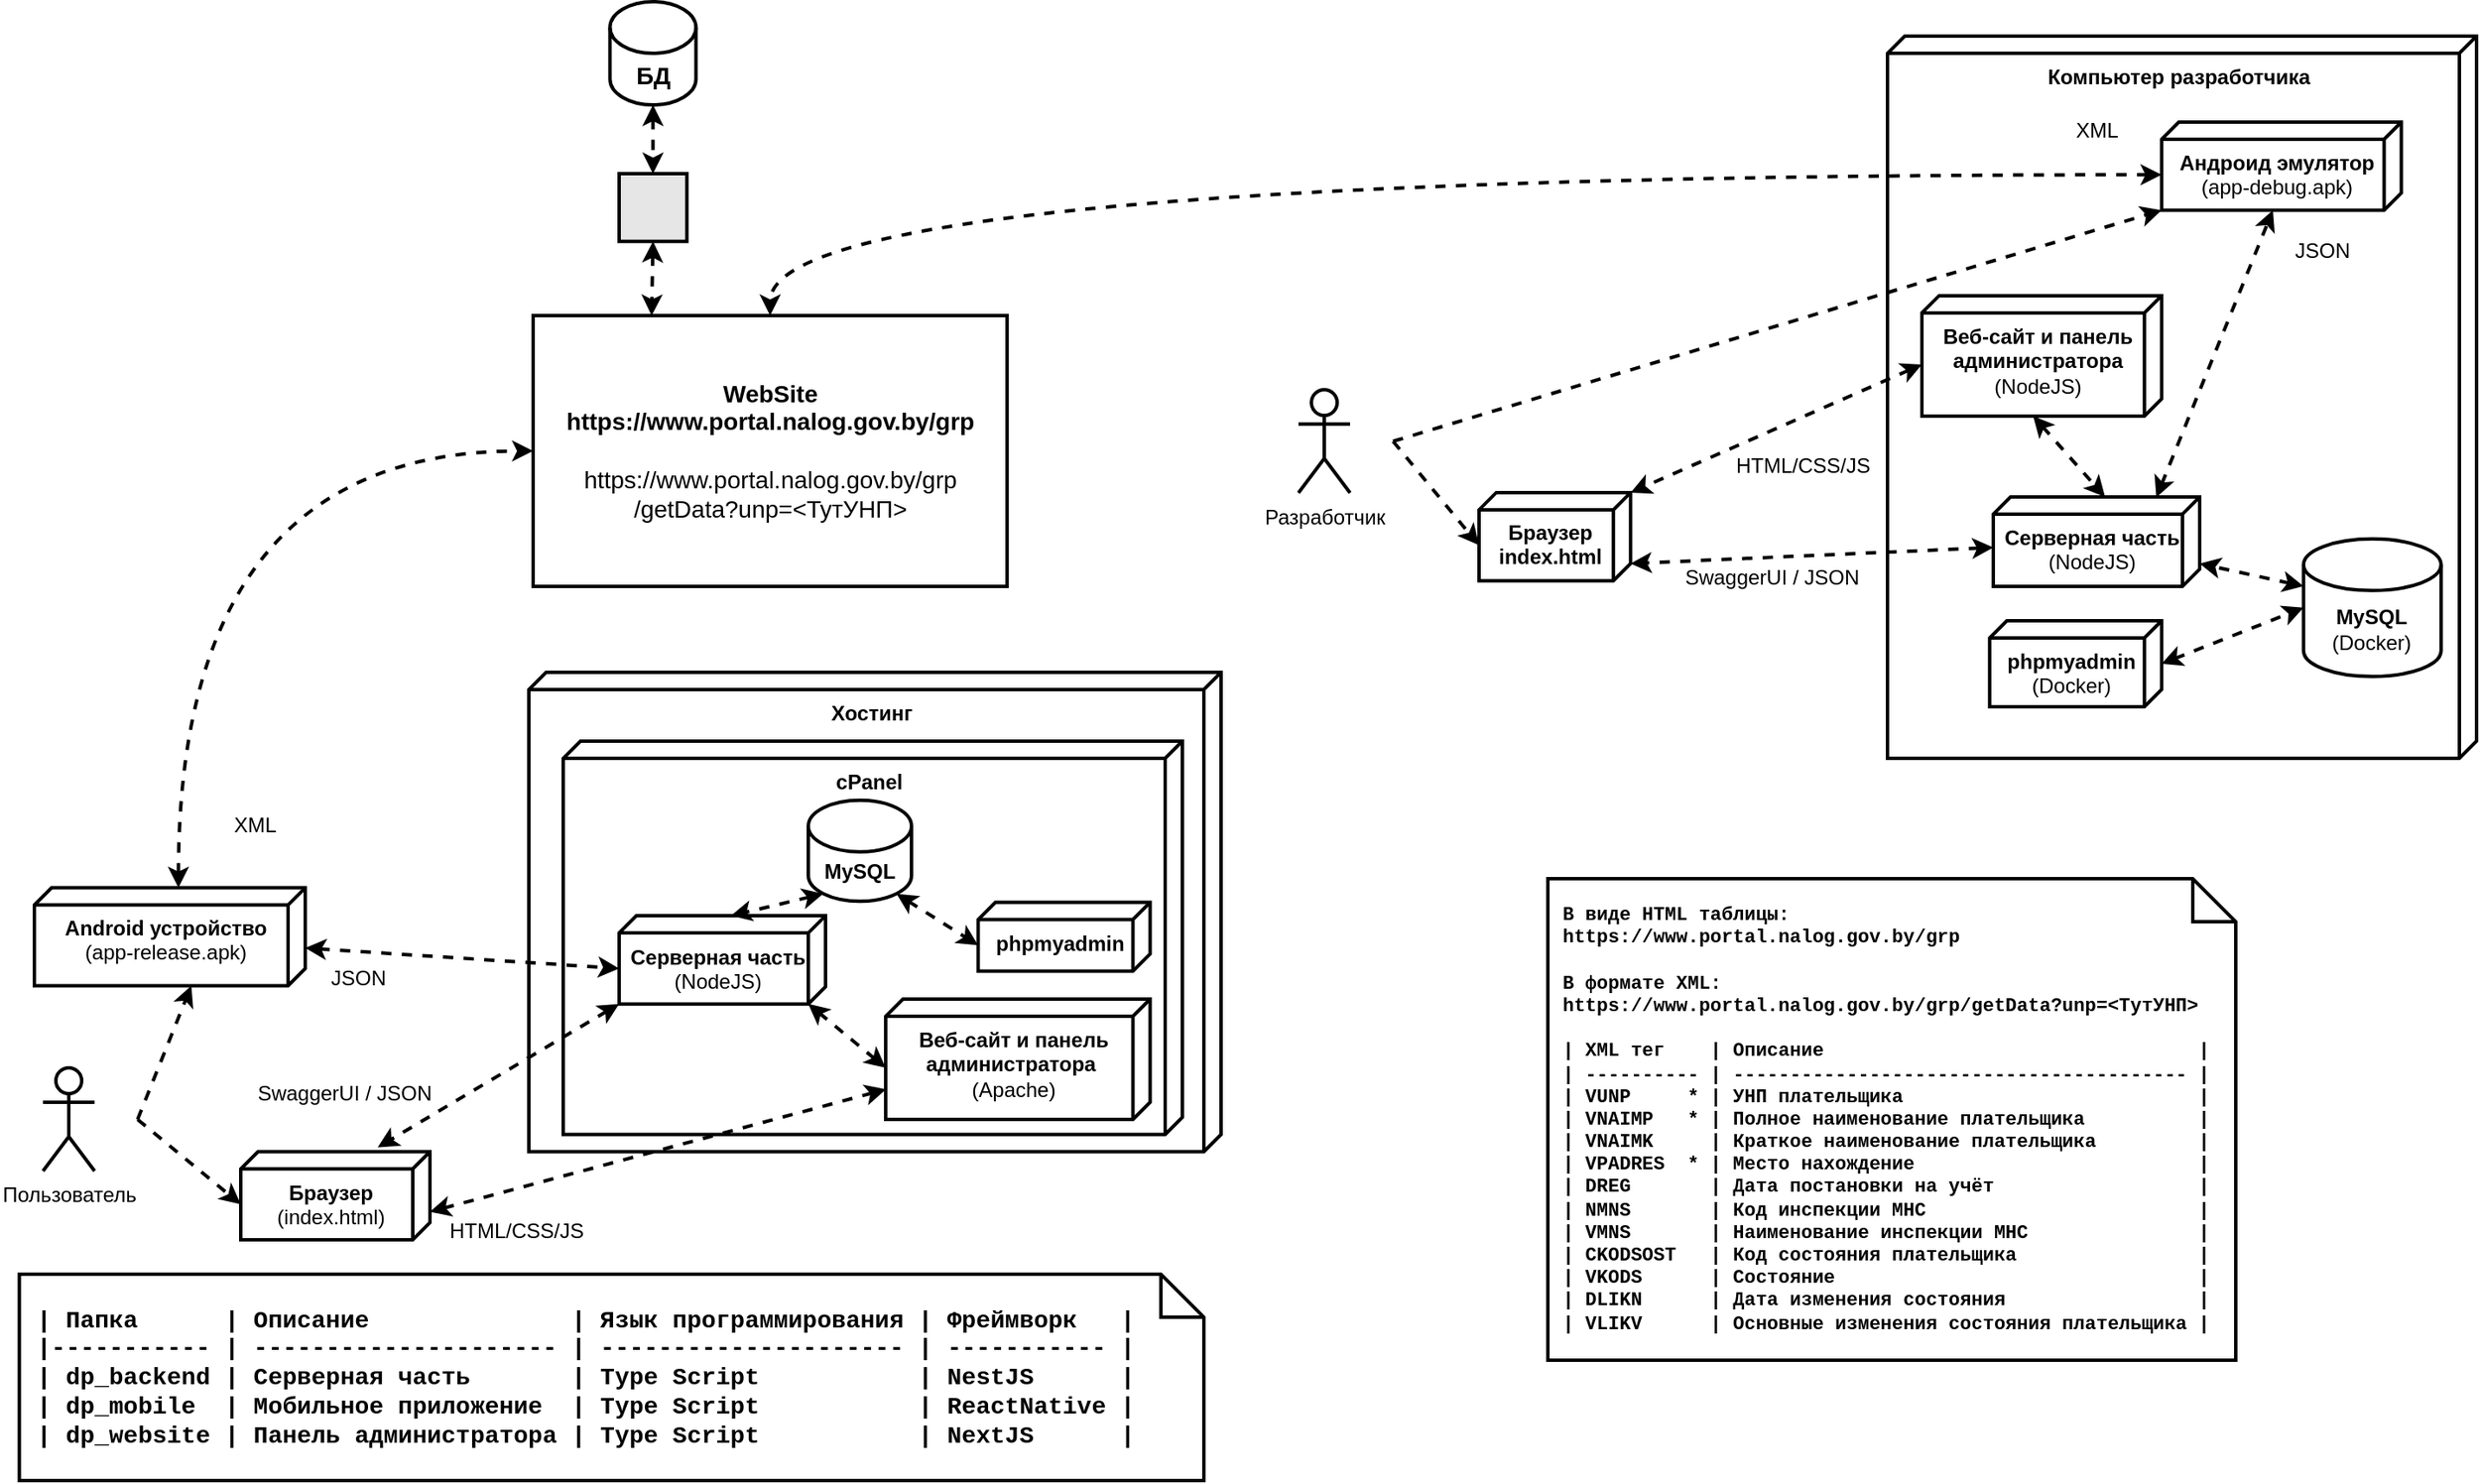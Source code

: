 <mxfile version="21.2.8" type="device">
  <diagram name="Page-1" id="OetioPfNmLHFrP7oLKgd">
    <mxGraphModel dx="1036" dy="1441" grid="1" gridSize="10" guides="1" tooltips="1" connect="1" arrows="1" fold="1" page="1" pageScale="1" pageWidth="1169" pageHeight="827" math="0" shadow="0">
      <root>
        <mxCell id="0" />
        <mxCell id="1" parent="0" />
        <mxCell id="HAs07Vb2yDyYpHGE5RWg-5" style="rounded=0;orthogonalLoop=1;jettySize=auto;html=1;exitX=0.5;exitY=1;exitDx=0;exitDy=0;exitPerimeter=0;entryX=0.5;entryY=0;entryDx=0;entryDy=0;dashed=1;startArrow=classic;startFill=1;strokeWidth=2;" parent="1" source="pp7Ev5J0LX0MxaTs44WF-2" target="pp7Ev5J0LX0MxaTs44WF-8" edge="1">
          <mxGeometry relative="1" as="geometry" />
        </mxCell>
        <mxCell id="pp7Ev5J0LX0MxaTs44WF-2" value="БД" style="shape=cylinder3;whiteSpace=wrap;html=1;boundedLbl=1;backgroundOutline=1;size=15;fontSize=14;strokeWidth=2;fontStyle=1" parent="1" vertex="1">
          <mxGeometry x="364.68" y="-60" width="50" height="60" as="geometry" />
        </mxCell>
        <mxCell id="pp7Ev5J0LX0MxaTs44WF-3" value="&lt;b style=&quot;font-size: 14px;&quot;&gt;WebSite&lt;br&gt;&lt;/b&gt;&lt;b style=&quot;border-color: var(--border-color); font-size: 14px;&quot;&gt;https://www.portal.nalog.gov.by/grp&lt;/b&gt;&lt;b style=&quot;font-size: 14px;&quot;&gt;&lt;br&gt;&lt;/b&gt;&lt;br style=&quot;font-size: 14px;&quot;&gt;https://www.portal.nalog.gov.by/grp&lt;br style=&quot;font-size: 14px;&quot;&gt;/getData?unp=&amp;lt;ТутУНП&amp;gt;" style="rounded=0;whiteSpace=wrap;html=1;fontSize=14;strokeWidth=2;" parent="1" vertex="1">
          <mxGeometry x="320" y="122.52" width="275.59" height="157.48" as="geometry" />
        </mxCell>
        <mxCell id="HAs07Vb2yDyYpHGE5RWg-6" style="rounded=0;orthogonalLoop=1;jettySize=auto;html=1;exitX=0.5;exitY=1;exitDx=0;exitDy=0;entryX=0.25;entryY=0;entryDx=0;entryDy=0;dashed=1;startArrow=classic;startFill=1;strokeWidth=2;" parent="1" source="pp7Ev5J0LX0MxaTs44WF-8" target="pp7Ev5J0LX0MxaTs44WF-3" edge="1">
          <mxGeometry relative="1" as="geometry" />
        </mxCell>
        <mxCell id="pp7Ev5J0LX0MxaTs44WF-8" value="" style="rounded=0;whiteSpace=wrap;html=1;fillColor=#E6E6E6;fontSize=14;strokeWidth=2;" parent="1" vertex="1">
          <mxGeometry x="370" y="40.0" width="39.37" height="39.37" as="geometry" />
        </mxCell>
        <mxCell id="pp7Ev5J0LX0MxaTs44WF-33" style="rounded=0;orthogonalLoop=1;jettySize=auto;html=1;exitX=1;exitY=0.5;exitDx=0;exitDy=0;entryX=0;entryY=0;entryDx=56.89;entryDy=66.25;entryPerimeter=0;dashed=1;strokeWidth=2;" parent="1" source="pp7Ev5J0LX0MxaTs44WF-34" target="pp7Ev5J0LX0MxaTs44WF-52" edge="1">
          <mxGeometry relative="1" as="geometry" />
        </mxCell>
        <mxCell id="pp7Ev5J0LX0MxaTs44WF-66" style="rounded=0;orthogonalLoop=1;jettySize=auto;html=1;exitX=1;exitY=0.5;exitDx=0;exitDy=0;entryX=0;entryY=0;entryDx=30.63;entryDy=110;entryPerimeter=0;dashed=1;strokeWidth=2;" parent="1" source="pp7Ev5J0LX0MxaTs44WF-34" target="pp7Ev5J0LX0MxaTs44WF-63" edge="1">
          <mxGeometry relative="1" as="geometry" />
        </mxCell>
        <mxCell id="pp7Ev5J0LX0MxaTs44WF-34" value="" style="rounded=0;whiteSpace=wrap;html=1;fillColor=none;strokeColor=none;" parent="1" vertex="1">
          <mxGeometry x="10" y="530" width="80" height="120" as="geometry" />
        </mxCell>
        <mxCell id="pp7Ev5J0LX0MxaTs44WF-35" value="&lt;b&gt;Хостинг&lt;/b&gt;" style="verticalAlign=top;align=center;shape=cube;size=10;direction=south;html=1;boundedLbl=1;spacingLeft=5;whiteSpace=wrap;strokeWidth=2;" parent="1" vertex="1">
          <mxGeometry x="317.5" y="330" width="402.5" height="278.74" as="geometry" />
        </mxCell>
        <mxCell id="pp7Ev5J0LX0MxaTs44WF-36" value="&lt;b&gt;Компьютер разработчика&lt;/b&gt;" style="verticalAlign=top;align=center;shape=cube;size=10;direction=south;html=1;boundedLbl=1;spacingLeft=5;whiteSpace=wrap;strokeWidth=2;" parent="1" vertex="1">
          <mxGeometry x="1107.5" y="-40" width="342.5" height="420" as="geometry" />
        </mxCell>
        <mxCell id="pp7Ev5J0LX0MxaTs44WF-38" value="&lt;b&gt;cPanel&lt;/b&gt;" style="verticalAlign=top;align=center;shape=cube;size=10;direction=south;fontStyle=0;html=1;boundedLbl=1;spacingLeft=5;whiteSpace=wrap;strokeWidth=2;" parent="1" vertex="1">
          <mxGeometry x="337.5" y="370" width="360" height="228.74" as="geometry" />
        </mxCell>
        <mxCell id="pp7Ev5J0LX0MxaTs44WF-117" style="rounded=0;orthogonalLoop=1;jettySize=auto;html=1;exitX=1;exitY=1;exitDx=0;exitDy=0;exitPerimeter=0;entryX=-0.049;entryY=0.276;entryDx=0;entryDy=0;entryPerimeter=0;dashed=1;strokeWidth=2;startArrow=classic;startFill=1;" parent="1" source="pp7Ev5J0LX0MxaTs44WF-41" target="pp7Ev5J0LX0MxaTs44WF-63" edge="1">
          <mxGeometry relative="1" as="geometry" />
        </mxCell>
        <mxCell id="pp7Ev5J0LX0MxaTs44WF-41" value="&lt;b&gt;Серверная часть&lt;/b&gt;&lt;br&gt;(NodeJS)&lt;br&gt;" style="verticalAlign=top;align=center;shape=cube;size=10;direction=south;html=1;boundedLbl=1;spacingLeft=5;whiteSpace=wrap;strokeWidth=2;" parent="1" vertex="1">
          <mxGeometry x="370" y="471.56" width="120" height="51.26" as="geometry" />
        </mxCell>
        <mxCell id="pp7Ev5J0LX0MxaTs44WF-98" style="rounded=0;orthogonalLoop=1;jettySize=auto;html=1;exitX=0;exitY=0;exitDx=25.0;exitDy=0;exitPerimeter=0;entryX=0;entryY=0.5;entryDx=0;entryDy=0;entryPerimeter=0;dashed=1;startArrow=classic;startFill=1;strokeWidth=2;" parent="1" source="pp7Ev5J0LX0MxaTs44WF-42" target="pp7Ev5J0LX0MxaTs44WF-47" edge="1">
          <mxGeometry relative="1" as="geometry" />
        </mxCell>
        <mxCell id="pp7Ev5J0LX0MxaTs44WF-42" value="phpmyadmin&lt;br&gt;&lt;span style=&quot;font-weight: normal;&quot;&gt;(Docker)&lt;/span&gt;" style="verticalAlign=top;align=center;shape=cube;size=10;direction=south;html=1;boundedLbl=1;spacingLeft=5;whiteSpace=wrap;strokeWidth=2;fontStyle=1" parent="1" vertex="1">
          <mxGeometry x="1166.88" y="300" width="100" height="50" as="geometry" />
        </mxCell>
        <mxCell id="pp7Ev5J0LX0MxaTs44WF-142" style="edgeStyle=none;rounded=0;orthogonalLoop=1;jettySize=auto;html=1;exitX=0.145;exitY=1;exitDx=0;exitDy=-4.35;exitPerimeter=0;entryX=0;entryY=0;entryDx=0;entryDy=55.0;entryPerimeter=0;dashed=1;startArrow=classic;startFill=1;strokeWidth=2;" parent="1" source="pp7Ev5J0LX0MxaTs44WF-44" target="pp7Ev5J0LX0MxaTs44WF-41" edge="1">
          <mxGeometry relative="1" as="geometry" />
        </mxCell>
        <mxCell id="pp7Ev5J0LX0MxaTs44WF-144" style="edgeStyle=none;rounded=0;orthogonalLoop=1;jettySize=auto;html=1;exitX=0.855;exitY=1;exitDx=0;exitDy=-4.35;exitPerimeter=0;entryX=0;entryY=0;entryDx=25;entryDy=100;entryPerimeter=0;dashed=1;startArrow=classic;startFill=1;strokeWidth=2;" parent="1" source="pp7Ev5J0LX0MxaTs44WF-44" target="pp7Ev5J0LX0MxaTs44WF-143" edge="1">
          <mxGeometry relative="1" as="geometry" />
        </mxCell>
        <mxCell id="pp7Ev5J0LX0MxaTs44WF-44" value="MySQL" style="shape=cylinder3;whiteSpace=wrap;html=1;boundedLbl=1;backgroundOutline=1;size=15;strokeWidth=2;fontStyle=1" parent="1" vertex="1">
          <mxGeometry x="480" y="404.37" width="60" height="58.74" as="geometry" />
        </mxCell>
        <mxCell id="pp7Ev5J0LX0MxaTs44WF-100" style="rounded=0;orthogonalLoop=1;jettySize=auto;html=1;exitX=0;exitY=0;exitDx=0;exitDy=27.5;exitPerimeter=0;startArrow=classic;startFill=1;strokeWidth=2;entryX=0;entryY=0;entryDx=38.74;entryDy=0;entryPerimeter=0;dashed=1;" parent="1" source="pp7Ev5J0LX0MxaTs44WF-47" target="pp7Ev5J0LX0MxaTs44WF-49" edge="1">
          <mxGeometry relative="1" as="geometry" />
        </mxCell>
        <mxCell id="pp7Ev5J0LX0MxaTs44WF-47" value="MySQL&lt;br&gt;&lt;span style=&quot;font-weight: normal;&quot;&gt;(Docker)&lt;/span&gt;" style="shape=cylinder3;whiteSpace=wrap;html=1;boundedLbl=1;backgroundOutline=1;size=15;strokeWidth=2;fontStyle=1" parent="1" vertex="1">
          <mxGeometry x="1349.38" y="252.43" width="80" height="80" as="geometry" />
        </mxCell>
        <mxCell id="pp7Ev5J0LX0MxaTs44WF-124" style="rounded=0;orthogonalLoop=1;jettySize=auto;html=1;exitX=0;exitY=0;exitDx=29.37;exitDy=120;exitPerimeter=0;entryX=0;entryY=0;entryDx=41.26;entryDy=0;entryPerimeter=0;startArrow=classic;startFill=1;strokeWidth=2;dashed=1;" parent="1" source="pp7Ev5J0LX0MxaTs44WF-49" target="pp7Ev5J0LX0MxaTs44WF-122" edge="1">
          <mxGeometry relative="1" as="geometry" />
        </mxCell>
        <mxCell id="HAs07Vb2yDyYpHGE5RWg-2" style="rounded=0;orthogonalLoop=1;jettySize=auto;html=1;exitX=0.004;exitY=0.21;exitDx=0;exitDy=0;exitPerimeter=0;entryX=0;entryY=0;entryDx=51.26;entryDy=74.69;entryPerimeter=0;startArrow=classic;startFill=1;strokeWidth=2;dashed=1;" parent="1" source="pp7Ev5J0LX0MxaTs44WF-49" target="pp7Ev5J0LX0MxaTs44WF-56" edge="1">
          <mxGeometry relative="1" as="geometry" />
        </mxCell>
        <mxCell id="pp7Ev5J0LX0MxaTs44WF-49" value="&lt;b&gt;Серверная часть&lt;/b&gt;&lt;br&gt;(NodeJS)" style="verticalAlign=top;align=center;shape=cube;size=10;direction=south;html=1;boundedLbl=1;spacingLeft=5;whiteSpace=wrap;strokeWidth=2;" parent="1" vertex="1">
          <mxGeometry x="1169" y="228" width="120" height="52" as="geometry" />
        </mxCell>
        <mxCell id="pp7Ev5J0LX0MxaTs44WF-50" value="Пользователь" style="shape=umlActor;verticalLabelPosition=bottom;verticalAlign=top;html=1;strokeWidth=2;" parent="1" vertex="1">
          <mxGeometry x="35" y="560" width="30" height="60" as="geometry" />
        </mxCell>
        <mxCell id="pp7Ev5J0LX0MxaTs44WF-51" style="rounded=0;orthogonalLoop=1;jettySize=auto;html=1;exitX=0;exitY=0;exitDx=35;exitDy=0;exitPerimeter=0;entryX=0;entryY=0;entryDx=30.63;entryDy=120;entryPerimeter=0;strokeWidth=2;startArrow=classic;startFill=1;dashed=1;" parent="1" source="pp7Ev5J0LX0MxaTs44WF-52" target="pp7Ev5J0LX0MxaTs44WF-41" edge="1">
          <mxGeometry relative="1" as="geometry" />
        </mxCell>
        <mxCell id="HAs07Vb2yDyYpHGE5RWg-1" style="edgeStyle=orthogonalEdgeStyle;rounded=0;orthogonalLoop=1;jettySize=auto;html=1;exitX=0;exitY=0;exitDx=0;exitDy=73.75;exitPerimeter=0;entryX=0;entryY=0.5;entryDx=0;entryDy=0;curved=1;dashed=1;strokeWidth=2;startArrow=classic;startFill=1;" parent="1" source="pp7Ev5J0LX0MxaTs44WF-52" target="pp7Ev5J0LX0MxaTs44WF-3" edge="1">
          <mxGeometry relative="1" as="geometry" />
        </mxCell>
        <mxCell id="pp7Ev5J0LX0MxaTs44WF-52" value="&lt;span&gt;Android устройство&lt;/span&gt;&lt;br&gt;&lt;span style=&quot;font-weight: normal;&quot;&gt;(app-release.apk)&lt;/span&gt;" style="verticalAlign=top;align=center;shape=cube;size=10;direction=south;html=1;boundedLbl=1;spacingLeft=5;whiteSpace=wrap;strokeWidth=2;fontStyle=1" parent="1" vertex="1">
          <mxGeometry x="30" y="455.3" width="157.5" height="56.89" as="geometry" />
        </mxCell>
        <mxCell id="HAs07Vb2yDyYpHGE5RWg-3" style="rounded=0;orthogonalLoop=1;jettySize=auto;html=1;exitX=0;exitY=0;exitDx=30.63;exitDy=139.38;exitPerimeter=0;entryX=0.5;entryY=0;entryDx=0;entryDy=0;strokeWidth=2;dashed=1;edgeStyle=orthogonalEdgeStyle;curved=1;startArrow=classic;startFill=1;" parent="1" source="pp7Ev5J0LX0MxaTs44WF-56" target="pp7Ev5J0LX0MxaTs44WF-3" edge="1">
          <mxGeometry relative="1" as="geometry" />
        </mxCell>
        <mxCell id="pp7Ev5J0LX0MxaTs44WF-56" value="&lt;b&gt;Андроид эмулятор&lt;/b&gt;&lt;br&gt;(app-debug.apk)" style="verticalAlign=top;align=center;shape=cube;size=10;direction=south;html=1;boundedLbl=1;spacingLeft=5;whiteSpace=wrap;strokeWidth=2;" parent="1" vertex="1">
          <mxGeometry x="1266.88" y="10.0" width="139.38" height="51.26" as="geometry" />
        </mxCell>
        <mxCell id="pp7Ev5J0LX0MxaTs44WF-63" value="&lt;b&gt;Браузер&lt;/b&gt;&lt;br&gt;(index.html)" style="verticalAlign=top;align=center;shape=cube;size=10;direction=south;html=1;boundedLbl=1;spacingLeft=5;whiteSpace=wrap;strokeWidth=2;" parent="1" vertex="1">
          <mxGeometry x="150" y="608.74" width="110" height="51.26" as="geometry" />
        </mxCell>
        <mxCell id="pp7Ev5J0LX0MxaTs44WF-69" style="rounded=0;orthogonalLoop=1;jettySize=auto;html=1;exitX=0.75;exitY=0.999;exitDx=0;exitDy=0;exitPerimeter=0;entryX=0;entryY=0;entryDx=35;entryDy=0;entryPerimeter=0;endArrow=classic;endFill=1;startArrow=classic;startFill=1;strokeWidth=2;dashed=1;" parent="1" source="pp7Ev5J0LX0MxaTs44WF-65" target="pp7Ev5J0LX0MxaTs44WF-63" edge="1">
          <mxGeometry relative="1" as="geometry" />
        </mxCell>
        <mxCell id="pp7Ev5J0LX0MxaTs44WF-140" style="edgeStyle=none;rounded=0;orthogonalLoop=1;jettySize=auto;html=1;exitX=0;exitY=0;exitDx=40;exitDy=153.75;exitPerimeter=0;entryX=0;entryY=0;entryDx=51.26;entryDy=10;entryPerimeter=0;strokeWidth=2;startArrow=classic;startFill=1;dashed=1;" parent="1" source="pp7Ev5J0LX0MxaTs44WF-65" target="pp7Ev5J0LX0MxaTs44WF-41" edge="1">
          <mxGeometry relative="1" as="geometry" />
        </mxCell>
        <mxCell id="pp7Ev5J0LX0MxaTs44WF-65" value="&lt;b&gt;Веб-сайт и панель администратора&amp;nbsp;&lt;/b&gt;&lt;br&gt;(Apache)" style="verticalAlign=top;align=center;shape=cube;size=10;direction=south;html=1;boundedLbl=1;spacingLeft=5;whiteSpace=wrap;strokeWidth=2;" parent="1" vertex="1">
          <mxGeometry x="525" y="520" width="153.75" height="70" as="geometry" />
        </mxCell>
        <mxCell id="pp7Ev5J0LX0MxaTs44WF-94" value="HTML/CSS/JS" style="text;html=1;align=center;verticalAlign=middle;resizable=0;points=[];autosize=1;strokeColor=none;fillColor=none;" parent="1" vertex="1">
          <mxGeometry x="260" y="640" width="100" height="30" as="geometry" />
        </mxCell>
        <mxCell id="pp7Ev5J0LX0MxaTs44WF-95" value="XML" style="text;html=1;align=center;verticalAlign=middle;resizable=0;points=[];autosize=1;strokeColor=none;fillColor=none;" parent="1" vertex="1">
          <mxGeometry x="132.8" y="404.37" width="50" height="30" as="geometry" />
        </mxCell>
        <mxCell id="pp7Ev5J0LX0MxaTs44WF-96" value="JSON" style="text;html=1;align=center;verticalAlign=middle;resizable=0;points=[];autosize=1;strokeColor=none;fillColor=none;" parent="1" vertex="1">
          <mxGeometry x="188.11" y="492.82" width="60" height="30" as="geometry" />
        </mxCell>
        <mxCell id="pp7Ev5J0LX0MxaTs44WF-104" style="rounded=0;orthogonalLoop=1;jettySize=auto;html=1;exitX=0;exitY=0;exitDx=70;exitDy=74.69;exitPerimeter=0;entryX=0;entryY=0;entryDx=0;entryDy=55;entryPerimeter=0;startArrow=classic;startFill=1;strokeWidth=2;dashed=1;" parent="1" source="pp7Ev5J0LX0MxaTs44WF-103" target="pp7Ev5J0LX0MxaTs44WF-49" edge="1">
          <mxGeometry relative="1" as="geometry" />
        </mxCell>
        <mxCell id="pp7Ev5J0LX0MxaTs44WF-123" style="rounded=0;orthogonalLoop=1;jettySize=auto;html=1;exitX=0;exitY=0;exitDx=40;exitDy=139.38;exitPerimeter=0;entryX=0;entryY=0;entryDx=0;entryDy=0;entryPerimeter=0;strokeWidth=2;dashed=1;startArrow=classic;startFill=1;" parent="1" source="pp7Ev5J0LX0MxaTs44WF-103" target="pp7Ev5J0LX0MxaTs44WF-122" edge="1">
          <mxGeometry relative="1" as="geometry" />
        </mxCell>
        <mxCell id="pp7Ev5J0LX0MxaTs44WF-103" value="&lt;b&gt;Веб-сайт и панель администратора&lt;br&gt;&lt;/b&gt;(NodeJS)" style="verticalAlign=top;align=center;shape=cube;size=10;direction=south;html=1;boundedLbl=1;spacingLeft=5;whiteSpace=wrap;strokeWidth=2;" parent="1" vertex="1">
          <mxGeometry x="1127.5" y="110.95" width="139.38" height="70" as="geometry" />
        </mxCell>
        <mxCell id="pp7Ev5J0LX0MxaTs44WF-132" style="rounded=0;orthogonalLoop=1;jettySize=auto;html=1;exitX=1;exitY=0.5;exitDx=0;exitDy=0;entryX=1;entryY=1;entryDx=0;entryDy=0;entryPerimeter=0;dashed=1;strokeWidth=2;" parent="1" source="pp7Ev5J0LX0MxaTs44WF-105" target="pp7Ev5J0LX0MxaTs44WF-56" edge="1">
          <mxGeometry relative="1" as="geometry" />
        </mxCell>
        <mxCell id="pp7Ev5J0LX0MxaTs44WF-133" style="rounded=0;orthogonalLoop=1;jettySize=auto;html=1;exitX=1;exitY=0.5;exitDx=0;exitDy=0;entryX=0;entryY=0;entryDx=30.63;entryDy=88.12;entryPerimeter=0;dashed=1;strokeWidth=2;" parent="1" source="pp7Ev5J0LX0MxaTs44WF-105" target="pp7Ev5J0LX0MxaTs44WF-122" edge="1">
          <mxGeometry relative="1" as="geometry" />
        </mxCell>
        <mxCell id="pp7Ev5J0LX0MxaTs44WF-105" value="" style="rounded=0;whiteSpace=wrap;html=1;fillColor=none;strokeColor=none;" parent="1" vertex="1">
          <mxGeometry x="740" y="135.63" width="80" height="120" as="geometry" />
        </mxCell>
        <mxCell id="pp7Ev5J0LX0MxaTs44WF-106" value="Разработчик" style="shape=umlActor;verticalLabelPosition=bottom;verticalAlign=top;html=1;strokeWidth=2;" parent="1" vertex="1">
          <mxGeometry x="765" y="165.63" width="30" height="60" as="geometry" />
        </mxCell>
        <mxCell id="pp7Ev5J0LX0MxaTs44WF-116" value="SwaggerUI / JSON" style="text;html=1;align=center;verticalAlign=middle;resizable=0;points=[];autosize=1;strokeColor=none;fillColor=none;" parent="1" vertex="1">
          <mxGeometry x="150" y="560" width="120" height="30" as="geometry" />
        </mxCell>
        <mxCell id="pp7Ev5J0LX0MxaTs44WF-122" value="&lt;b&gt;Браузер&lt;br&gt;index.html&lt;br&gt;&lt;/b&gt;" style="verticalAlign=top;align=center;shape=cube;size=10;direction=south;html=1;boundedLbl=1;spacingLeft=5;whiteSpace=wrap;strokeWidth=2;" parent="1" vertex="1">
          <mxGeometry x="870" y="225.48" width="88.12" height="51.26" as="geometry" />
        </mxCell>
        <mxCell id="pp7Ev5J0LX0MxaTs44WF-127" value="HTML/CSS/JS" style="text;html=1;align=center;verticalAlign=middle;resizable=0;points=[];autosize=1;strokeColor=none;fillColor=none;" parent="1" vertex="1">
          <mxGeometry x="1007.5" y="195.48" width="100" height="30" as="geometry" />
        </mxCell>
        <mxCell id="pp7Ev5J0LX0MxaTs44WF-129" value="SwaggerUI / JSON" style="text;html=1;align=center;verticalAlign=middle;resizable=0;points=[];autosize=1;strokeColor=none;fillColor=none;" parent="1" vertex="1">
          <mxGeometry x="980" y="260" width="120" height="30" as="geometry" />
        </mxCell>
        <mxCell id="pp7Ev5J0LX0MxaTs44WF-139" value="XML" style="text;html=1;align=center;verticalAlign=middle;resizable=0;points=[];autosize=1;strokeColor=none;fillColor=none;" parent="1" vertex="1">
          <mxGeometry x="1204" width="50" height="30" as="geometry" />
        </mxCell>
        <mxCell id="pp7Ev5J0LX0MxaTs44WF-143" value="phpmyadmin" style="verticalAlign=top;align=center;shape=cube;size=10;direction=south;html=1;boundedLbl=1;spacingLeft=5;whiteSpace=wrap;strokeWidth=2;fontStyle=1" parent="1" vertex="1">
          <mxGeometry x="578.75" y="463.74" width="100" height="40" as="geometry" />
        </mxCell>
        <mxCell id="pp7Ev5J0LX0MxaTs44WF-148" value="&amp;nbsp;| Папка&amp;nbsp; &amp;nbsp; &amp;nbsp; | Описание&amp;nbsp; &amp;nbsp; &amp;nbsp; &amp;nbsp; &amp;nbsp; &amp;nbsp; &amp;nbsp; | Язык программирования | Фреймворк&amp;nbsp; &amp;nbsp;|&lt;br&gt;&amp;nbsp;|----------- | --------------------- | --------------------- | ----------- |&amp;nbsp;&lt;br&gt;&amp;nbsp;| dp_backend | Серверная часть&amp;nbsp; &amp;nbsp; &amp;nbsp; &amp;nbsp;| Type Script&amp;nbsp; &amp;nbsp; &amp;nbsp; &amp;nbsp; &amp;nbsp; &amp;nbsp;| NestJS&amp;nbsp; &amp;nbsp; &amp;nbsp; |&lt;br style=&quot;font-size: 14px;&quot;&gt;&amp;nbsp;| dp_mobile&amp;nbsp; | Мобильное приложение&amp;nbsp; | Type Script&amp;nbsp; &amp;nbsp; &amp;nbsp; &amp;nbsp; &amp;nbsp; &amp;nbsp;| ReactNative |&lt;br style=&quot;font-size: 14px;&quot;&gt;&amp;nbsp;| dp_website | Панель администратора | Type Script&amp;nbsp; &amp;nbsp; &amp;nbsp; &amp;nbsp; &amp;nbsp; &amp;nbsp;| NextJS&amp;nbsp; &amp;nbsp; &amp;nbsp; |" style="shape=note2;boundedLbl=1;whiteSpace=wrap;html=1;size=25;verticalAlign=middle;align=left;strokeWidth=2;fontFamily=Courier New;labelPosition=center;verticalLabelPosition=middle;fontStyle=1;fontSize=14;" parent="1" vertex="1">
          <mxGeometry x="21.25" y="680" width="688.75" height="120" as="geometry" />
        </mxCell>
        <mxCell id="pp7Ev5J0LX0MxaTs44WF-149" value="&amp;nbsp;В виде HTML таблицы:&amp;nbsp;&lt;br&gt;&amp;nbsp;https://www.portal.nalog.gov.by/grp&lt;br&gt;&amp;nbsp;&lt;br&gt;&amp;nbsp;В формате XML:&lt;br&gt;&amp;nbsp;https://www.portal.nalog.gov.by/grp/getData?unp=&amp;lt;ТутУНП&amp;gt;&lt;br style=&quot;font-size: 11px;&quot;&gt;&lt;br style=&quot;font-size: 11px;&quot;&gt;&amp;nbsp;| XML тег&amp;nbsp; &amp;nbsp; | Описание&amp;nbsp; &amp;nbsp; &amp;nbsp; &amp;nbsp; &amp;nbsp; &amp;nbsp; &amp;nbsp; &amp;nbsp; &amp;nbsp; &amp;nbsp; &amp;nbsp; &amp;nbsp; &amp;nbsp; &amp;nbsp; &amp;nbsp; &amp;nbsp; &amp;nbsp;|&lt;br style=&quot;font-size: 11px;&quot;&gt;&amp;nbsp;| ---------- | ---------------------------------------- |&lt;br style=&quot;font-size: 11px;&quot;&gt;&amp;nbsp;| VUNP&amp;nbsp; &amp;nbsp; &amp;nbsp;* | УНП плательщика&amp;nbsp; &amp;nbsp; &amp;nbsp; &amp;nbsp; &amp;nbsp; &amp;nbsp; &amp;nbsp; &amp;nbsp; &amp;nbsp; &amp;nbsp; &amp;nbsp; &amp;nbsp; &amp;nbsp; |&lt;br style=&quot;font-size: 11px;&quot;&gt;&amp;nbsp;| VNAIMP&amp;nbsp; &amp;nbsp;* | Полное наименование плательщика&amp;nbsp; &amp;nbsp; &amp;nbsp; &amp;nbsp; &amp;nbsp; |&lt;br style=&quot;font-size: 11px;&quot;&gt;&amp;nbsp;| VNAIMK&amp;nbsp; &amp;nbsp; &amp;nbsp;| Краткое наименование плательщика&amp;nbsp; &amp;nbsp; &amp;nbsp; &amp;nbsp; &amp;nbsp;|&lt;br style=&quot;font-size: 11px;&quot;&gt;&amp;nbsp;| VPADRES&amp;nbsp; * | Место нахождение&amp;nbsp; &amp;nbsp; &amp;nbsp; &amp;nbsp; &amp;nbsp; &amp;nbsp; &amp;nbsp; &amp;nbsp; &amp;nbsp; &amp;nbsp; &amp;nbsp; &amp;nbsp; &amp;nbsp;|&lt;br style=&quot;font-size: 11px;&quot;&gt;&amp;nbsp;| DREG&amp;nbsp; &amp;nbsp; &amp;nbsp; &amp;nbsp;| Дата постановки на учёт&amp;nbsp; &amp;nbsp; &amp;nbsp; &amp;nbsp; &amp;nbsp; &amp;nbsp; &amp;nbsp; &amp;nbsp; &amp;nbsp; |&lt;br style=&quot;font-size: 11px;&quot;&gt;&amp;nbsp;| NMNS&amp;nbsp; &amp;nbsp; &amp;nbsp; &amp;nbsp;| Код инспекции МНС&amp;nbsp; &amp;nbsp; &amp;nbsp; &amp;nbsp; &amp;nbsp; &amp;nbsp; &amp;nbsp; &amp;nbsp; &amp;nbsp; &amp;nbsp; &amp;nbsp; &amp;nbsp; |&lt;br style=&quot;font-size: 11px;&quot;&gt;&amp;nbsp;| VMNS&amp;nbsp; &amp;nbsp; &amp;nbsp; &amp;nbsp;| Наименование инспекции МНС&amp;nbsp; &amp;nbsp; &amp;nbsp; &amp;nbsp; &amp;nbsp; &amp;nbsp; &amp;nbsp; &amp;nbsp;|&lt;br style=&quot;font-size: 11px;&quot;&gt;&amp;nbsp;| CKODSOST&amp;nbsp; &amp;nbsp;| Код состояния плательщика&amp;nbsp; &amp;nbsp; &amp;nbsp; &amp;nbsp; &amp;nbsp; &amp;nbsp; &amp;nbsp; &amp;nbsp; |&lt;br style=&quot;font-size: 11px;&quot;&gt;&amp;nbsp;| VKODS&amp;nbsp; &amp;nbsp; &amp;nbsp; | Состояние&amp;nbsp; &amp;nbsp; &amp;nbsp; &amp;nbsp; &amp;nbsp; &amp;nbsp; &amp;nbsp; &amp;nbsp; &amp;nbsp; &amp;nbsp; &amp;nbsp; &amp;nbsp; &amp;nbsp; &amp;nbsp; &amp;nbsp; &amp;nbsp; |&lt;br style=&quot;font-size: 11px;&quot;&gt;&amp;nbsp;| DLIKN&amp;nbsp; &amp;nbsp; &amp;nbsp; | Дата изменения состояния&amp;nbsp; &amp;nbsp; &amp;nbsp; &amp;nbsp; &amp;nbsp; &amp;nbsp; &amp;nbsp; &amp;nbsp; &amp;nbsp;|&lt;br style=&quot;font-size: 11px;&quot;&gt;&amp;nbsp;| VLIKV&amp;nbsp; &amp;nbsp; &amp;nbsp; | Основные изменения состояния плательщика |" style="shape=note2;boundedLbl=1;whiteSpace=wrap;html=1;size=25;verticalAlign=middle;align=left;strokeWidth=2;fontFamily=Courier New;labelPosition=center;verticalLabelPosition=middle;fontStyle=1;fontSize=11;" parent="1" vertex="1">
          <mxGeometry x="910" y="450" width="400" height="280" as="geometry" />
        </mxCell>
        <mxCell id="aYDI6bJam8lzAb6-rzD6-1" value="JSON" style="text;html=1;align=center;verticalAlign=middle;resizable=0;points=[];autosize=1;strokeColor=none;fillColor=none;" vertex="1" parent="1">
          <mxGeometry x="1330" y="70" width="60" height="30" as="geometry" />
        </mxCell>
      </root>
    </mxGraphModel>
  </diagram>
</mxfile>
